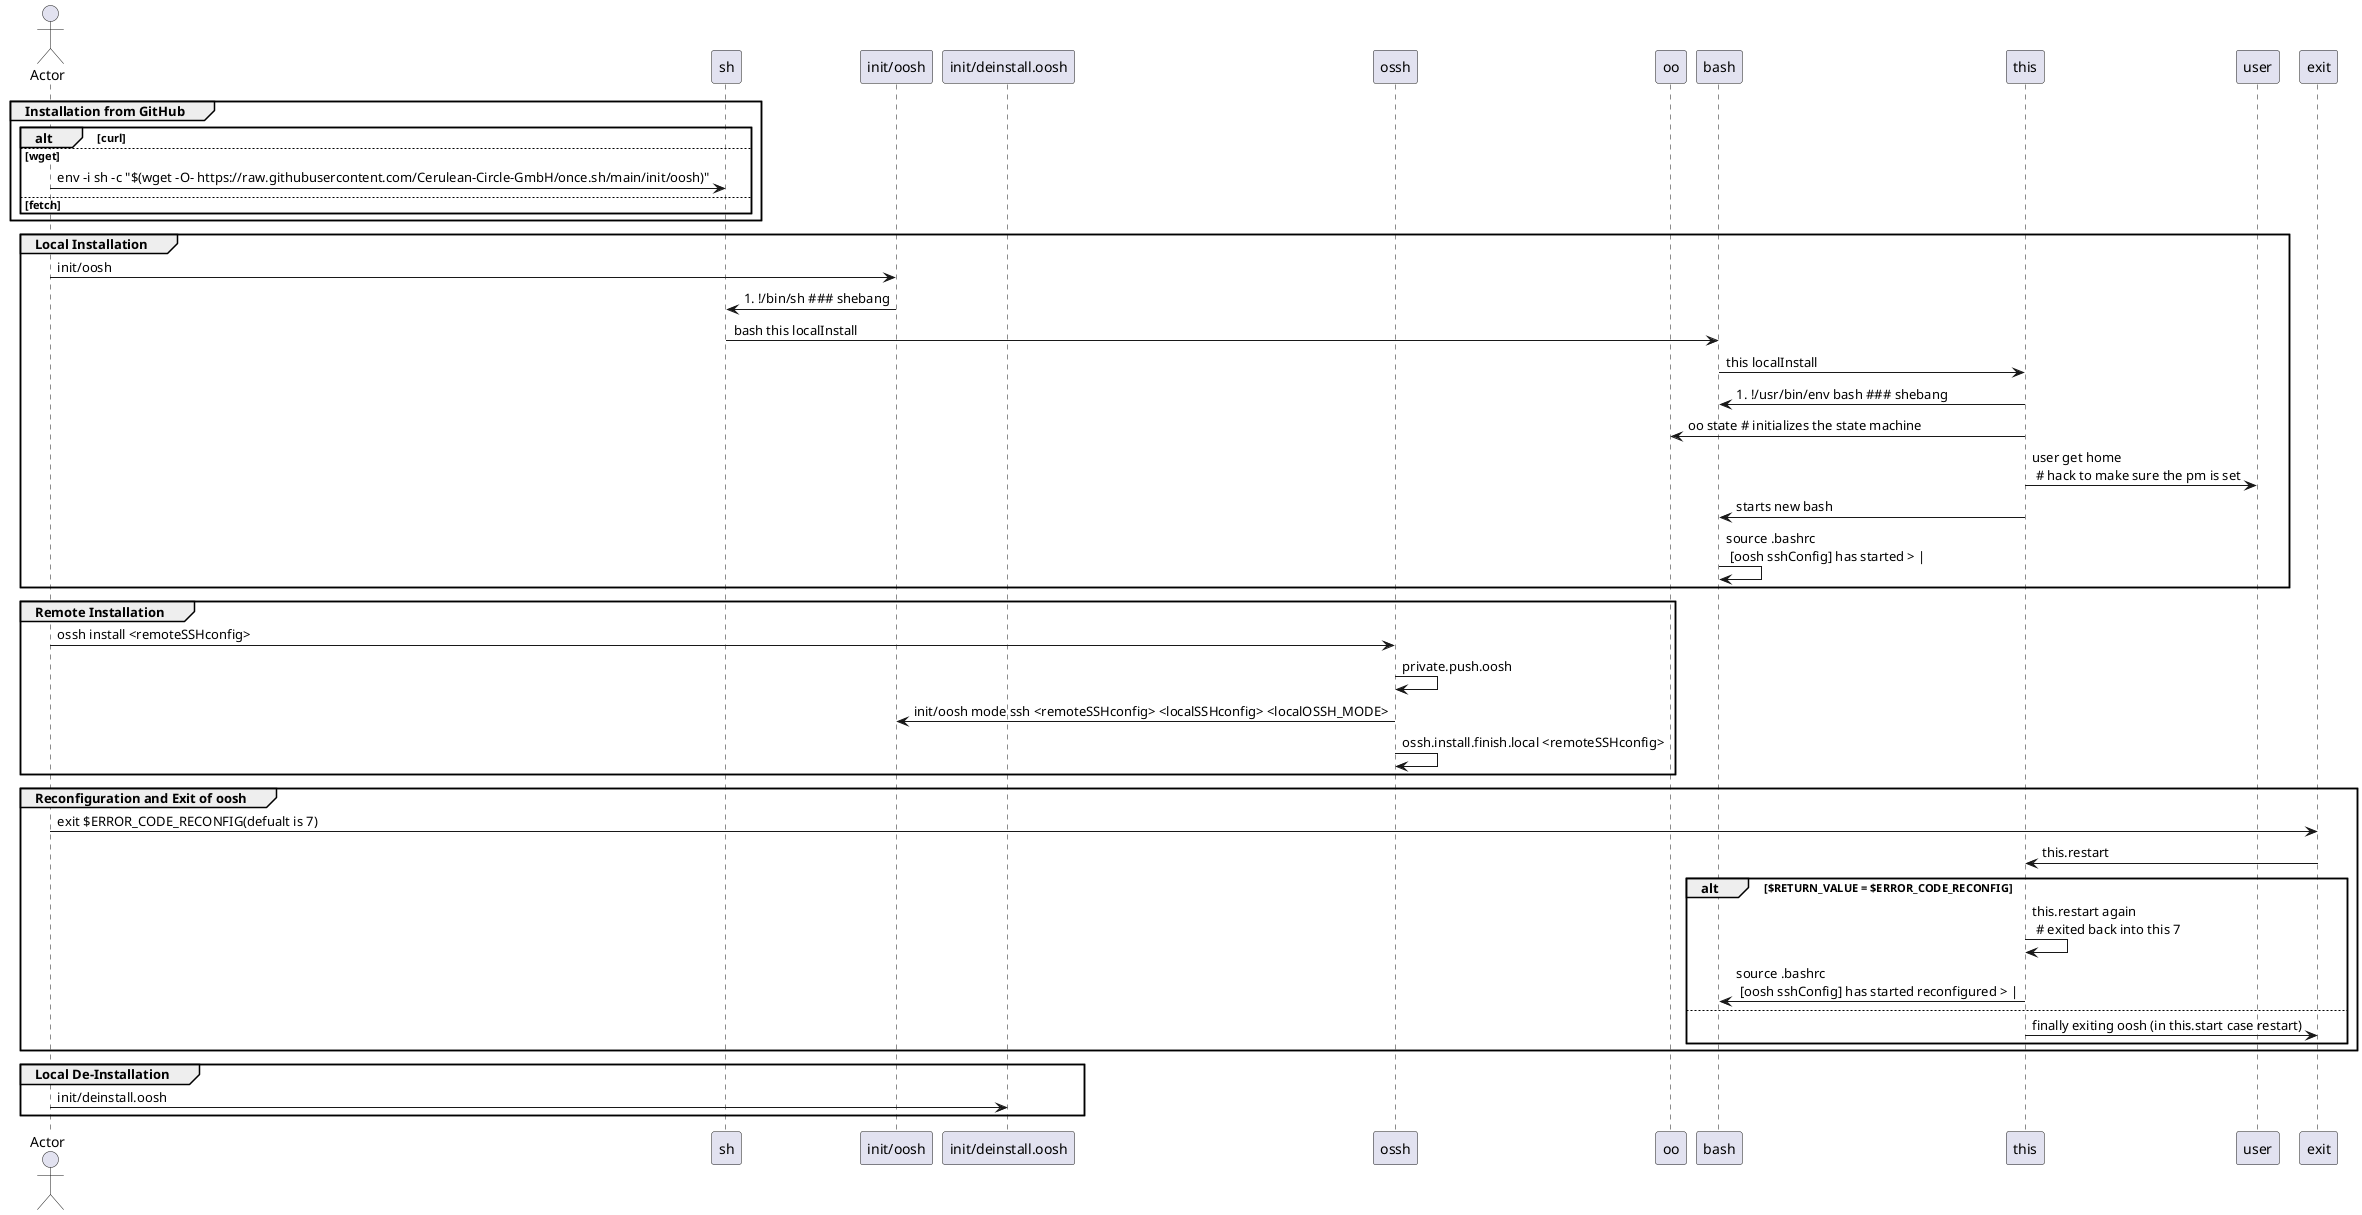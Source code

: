 @startuml
actor Actor as a
participant sh
participant "init/oosh" as oosh 
participant "init/deinstall.oosh" as deinstall.oosh 
participant ossh
participant oo
participant bash
participant this

group Installation from GitHub
    alt curl
    else wget
        a -> sh: env -i sh -c "$(wget -O- https://raw.githubusercontent.com/Cerulean-Circle-GmbH/once.sh/main/init/oosh)"
    else fetch
    end
end
group Local Installation
    a -> oosh: init/oosh
    oosh -> sh: #!/bin/sh ### shebang
    sh -> bash: bash this localInstall
    bash -> this: this localInstall
    this -> bash: #!/usr/bin/env bash ### shebang
    this -> oo: oo state # initializes the state machine
    this -> user: user get home \n # hack to make sure the pm is set
    this -> bash: starts new bash
    bash -> bash: source .bashrc \n [oosh sshConfig] has started > |
end
group Remote Installation

    a -> ossh: ossh install <remoteSSHconfig> 

    ossh -> ossh: private.push.oosh
    ossh -> oosh: init/oosh mode ssh <remoteSSHconfig> <localSSHconfig> <localOSSH_MODE>
    ossh -> ossh: ossh.install.finish.local <remoteSSHconfig>
end
group Reconfiguration and Exit of oosh
    a -> exit: exit $ERROR_CODE_RECONFIG(defualt is 7)
    exit -> this: this.restart
    alt $RETURN_VALUE = $ERROR_CODE_RECONFIG
        this -> this: this.restart again \n # exited back into this 7
        this -> bash: source .bashrc \n [oosh sshConfig] has started reconfigured > |
    else
        this -> exit: finally exiting oosh (in this.start case restart)
    end
end
group Local De-Installation
    a -> deinstall.oosh: init/deinstall.oosh
end
@enduml